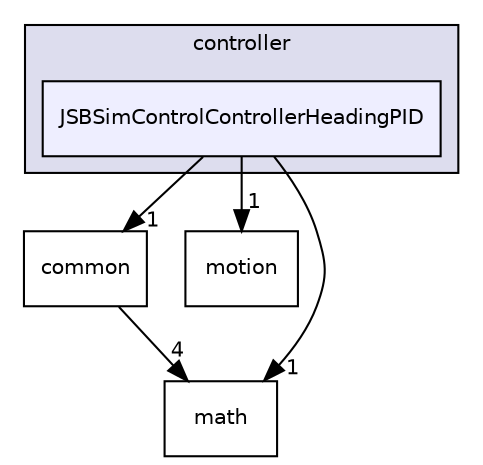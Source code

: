 digraph "/root/scrimmage/scrimmage/include/scrimmage/plugins/controller/JSBSimControlControllerHeadingPID" {
  compound=true
  node [ fontsize="10", fontname="Helvetica"];
  edge [ labelfontsize="10", labelfontname="Helvetica"];
  subgraph clusterdir_da9620d34cca5c42773312c818662e06 {
    graph [ bgcolor="#ddddee", pencolor="black", label="controller" fontname="Helvetica", fontsize="10", URL="dir_da9620d34cca5c42773312c818662e06.html"]
  dir_4ccac974586df0a9d4154d149e143672 [shape=box, label="JSBSimControlControllerHeadingPID", style="filled", fillcolor="#eeeeff", pencolor="black", URL="dir_4ccac974586df0a9d4154d149e143672.html"];
  }
  dir_edb592701dc45cc21f3d1cc2e72efe9a [shape=box label="common" URL="dir_edb592701dc45cc21f3d1cc2e72efe9a.html"];
  dir_225ac9950e75cf8b57b2a00ffecc8137 [shape=box label="motion" URL="dir_225ac9950e75cf8b57b2a00ffecc8137.html"];
  dir_4281587931951fcc16b7a6ccc116b5d1 [shape=box label="math" URL="dir_4281587931951fcc16b7a6ccc116b5d1.html"];
  dir_edb592701dc45cc21f3d1cc2e72efe9a->dir_4281587931951fcc16b7a6ccc116b5d1 [headlabel="4", labeldistance=1.5 headhref="dir_000007_000010.html"];
  dir_4ccac974586df0a9d4154d149e143672->dir_edb592701dc45cc21f3d1cc2e72efe9a [headlabel="1", labeldistance=1.5 headhref="dir_000067_000007.html"];
  dir_4ccac974586df0a9d4154d149e143672->dir_225ac9950e75cf8b57b2a00ffecc8137 [headlabel="1", labeldistance=1.5 headhref="dir_000067_000012.html"];
  dir_4ccac974586df0a9d4154d149e143672->dir_4281587931951fcc16b7a6ccc116b5d1 [headlabel="1", labeldistance=1.5 headhref="dir_000067_000010.html"];
}
